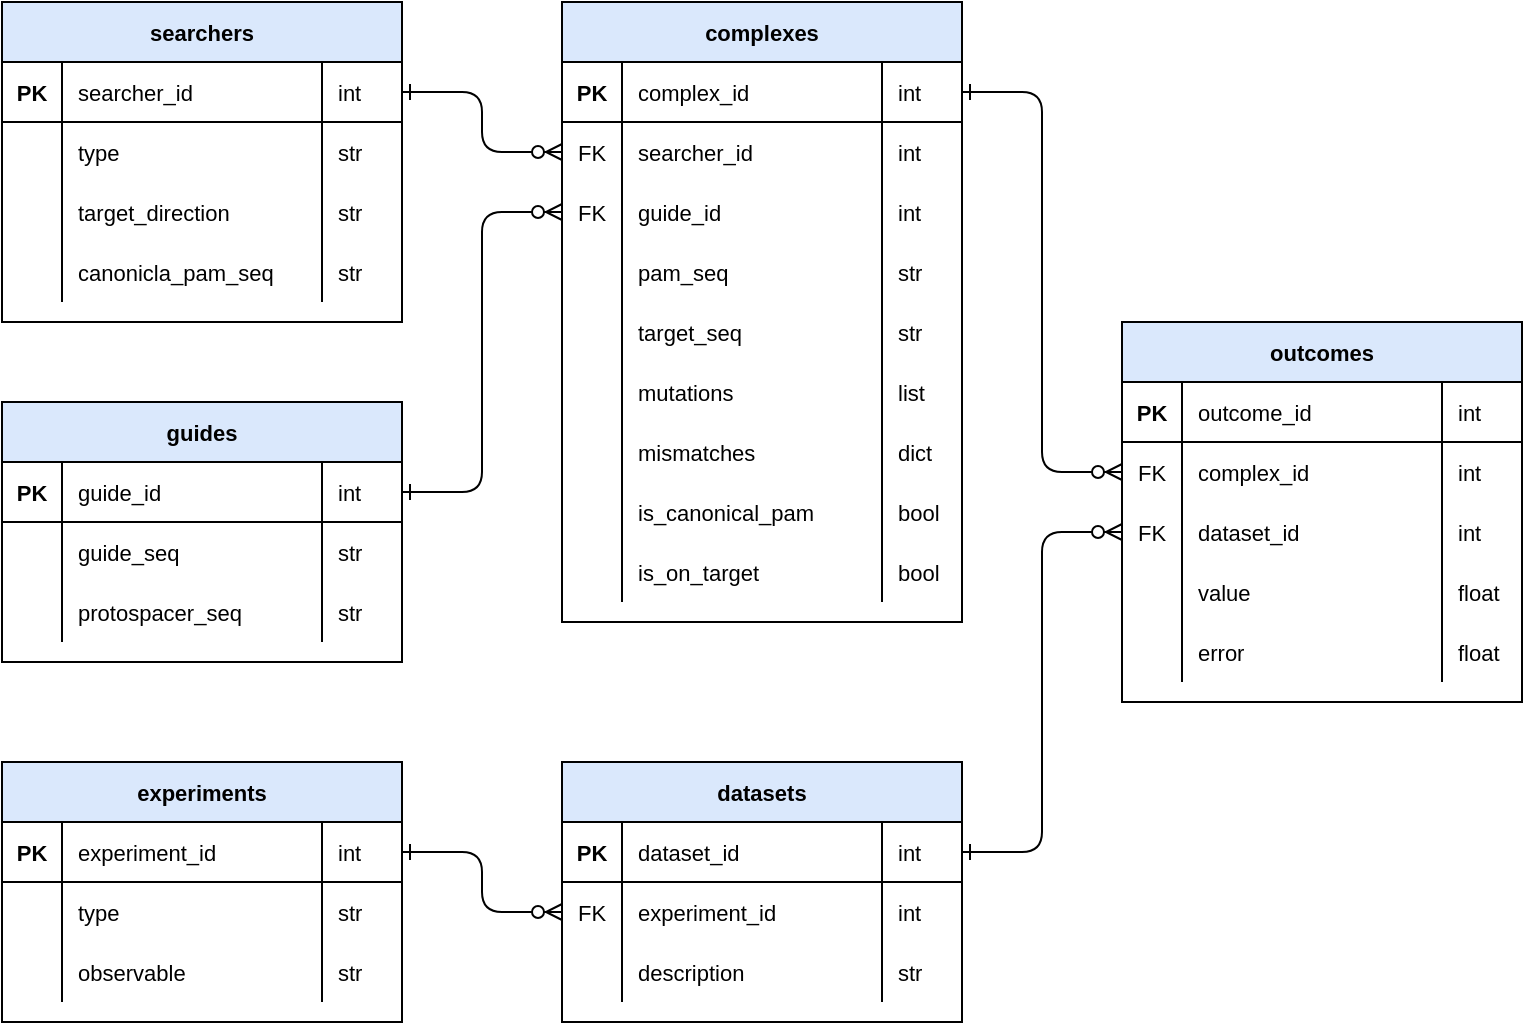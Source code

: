 <mxfile version="15.4.1" type="device"><diagram id="R2lEEEUBdFMjLlhIrx00" name="Page-1"><mxGraphModel dx="1117" dy="1009" grid="1" gridSize="10" guides="1" tooltips="1" connect="1" arrows="1" fold="1" page="1" pageScale="1" pageWidth="1169" pageHeight="827" math="0" shadow="0" extFonts="Permanent Marker^https://fonts.googleapis.com/css?family=Permanent+Marker"><root><mxCell id="0"/><mxCell id="1" parent="0"/><mxCell id="C-vyLk0tnHw3VtMMgP7b-23" value="searchers" style="shape=table;startSize=30;container=1;collapsible=1;childLayout=tableLayout;fixedRows=1;rowLines=0;fontStyle=1;align=center;resizeLast=1;fontSize=11;fillColor=#dae8fc;" parent="1" vertex="1"><mxGeometry x="120" y="120" width="200" height="160" as="geometry"/></mxCell><mxCell id="C-vyLk0tnHw3VtMMgP7b-24" value="" style="shape=partialRectangle;collapsible=0;dropTarget=0;pointerEvents=0;fillColor=none;points=[[0,0.5],[1,0.5]];portConstraint=eastwest;top=0;left=0;right=0;bottom=1;fontSize=11;" parent="C-vyLk0tnHw3VtMMgP7b-23" vertex="1"><mxGeometry y="30" width="200" height="30" as="geometry"/></mxCell><mxCell id="C-vyLk0tnHw3VtMMgP7b-25" value="PK" style="shape=partialRectangle;overflow=hidden;connectable=0;fillColor=none;top=0;left=0;bottom=0;right=0;fontStyle=1;fontSize=11;" parent="C-vyLk0tnHw3VtMMgP7b-24" vertex="1"><mxGeometry width="30" height="30" as="geometry"><mxRectangle width="30" height="30" as="alternateBounds"/></mxGeometry></mxCell><mxCell id="C-vyLk0tnHw3VtMMgP7b-26" value="searcher_id" style="shape=partialRectangle;overflow=hidden;connectable=0;fillColor=none;top=0;left=0;bottom=0;right=0;align=left;spacingLeft=6;fontStyle=0;fontSize=11;" parent="C-vyLk0tnHw3VtMMgP7b-24" vertex="1"><mxGeometry x="30" width="130" height="30" as="geometry"><mxRectangle width="130" height="30" as="alternateBounds"/></mxGeometry></mxCell><mxCell id="OWMgt8WF7cb6VwporYdC-1" value="int" style="shape=partialRectangle;overflow=hidden;connectable=0;fillColor=none;top=0;left=0;bottom=0;right=0;align=left;spacingLeft=6;fontStyle=0;fontSize=11;" parent="C-vyLk0tnHw3VtMMgP7b-24" vertex="1"><mxGeometry x="160" width="40" height="30" as="geometry"><mxRectangle width="40" height="30" as="alternateBounds"/></mxGeometry></mxCell><mxCell id="C-vyLk0tnHw3VtMMgP7b-27" value="" style="shape=partialRectangle;collapsible=0;dropTarget=0;pointerEvents=0;fillColor=none;points=[[0,0.5],[1,0.5]];portConstraint=eastwest;top=0;left=0;right=0;bottom=0;fontSize=11;" parent="C-vyLk0tnHw3VtMMgP7b-23" vertex="1"><mxGeometry y="60" width="200" height="30" as="geometry"/></mxCell><mxCell id="C-vyLk0tnHw3VtMMgP7b-28" value="" style="shape=partialRectangle;overflow=hidden;connectable=0;fillColor=none;top=0;left=0;bottom=0;right=0;fontSize=11;" parent="C-vyLk0tnHw3VtMMgP7b-27" vertex="1"><mxGeometry width="30" height="30" as="geometry"><mxRectangle width="30" height="30" as="alternateBounds"/></mxGeometry></mxCell><mxCell id="C-vyLk0tnHw3VtMMgP7b-29" value="type" style="shape=partialRectangle;overflow=hidden;connectable=0;fillColor=none;top=0;left=0;bottom=0;right=0;align=left;spacingLeft=6;fontSize=11;" parent="C-vyLk0tnHw3VtMMgP7b-27" vertex="1"><mxGeometry x="30" width="130" height="30" as="geometry"><mxRectangle width="130" height="30" as="alternateBounds"/></mxGeometry></mxCell><mxCell id="OWMgt8WF7cb6VwporYdC-2" value="str" style="shape=partialRectangle;overflow=hidden;connectable=0;fillColor=none;top=0;left=0;bottom=0;right=0;align=left;spacingLeft=6;fontSize=11;" parent="C-vyLk0tnHw3VtMMgP7b-27" vertex="1"><mxGeometry x="160" width="40" height="30" as="geometry"><mxRectangle width="40" height="30" as="alternateBounds"/></mxGeometry></mxCell><mxCell id="OWMgt8WF7cb6VwporYdC-7" style="shape=partialRectangle;collapsible=0;dropTarget=0;pointerEvents=0;fillColor=none;points=[[0,0.5],[1,0.5]];portConstraint=eastwest;top=0;left=0;right=0;bottom=0;fontSize=11;" parent="C-vyLk0tnHw3VtMMgP7b-23" vertex="1"><mxGeometry y="90" width="200" height="30" as="geometry"/></mxCell><mxCell id="OWMgt8WF7cb6VwporYdC-8" style="shape=partialRectangle;overflow=hidden;connectable=0;fillColor=none;top=0;left=0;bottom=0;right=0;fontSize=11;" parent="OWMgt8WF7cb6VwporYdC-7" vertex="1"><mxGeometry width="30" height="30" as="geometry"><mxRectangle width="30" height="30" as="alternateBounds"/></mxGeometry></mxCell><mxCell id="OWMgt8WF7cb6VwporYdC-9" value="target_direction" style="shape=partialRectangle;overflow=hidden;connectable=0;fillColor=none;top=0;left=0;bottom=0;right=0;align=left;spacingLeft=6;fontSize=11;" parent="OWMgt8WF7cb6VwporYdC-7" vertex="1"><mxGeometry x="30" width="130" height="30" as="geometry"><mxRectangle width="130" height="30" as="alternateBounds"/></mxGeometry></mxCell><mxCell id="OWMgt8WF7cb6VwporYdC-10" value="str" style="shape=partialRectangle;overflow=hidden;connectable=0;fillColor=none;top=0;left=0;bottom=0;right=0;align=left;spacingLeft=6;fontSize=11;" parent="OWMgt8WF7cb6VwporYdC-7" vertex="1"><mxGeometry x="160" width="40" height="30" as="geometry"><mxRectangle width="40" height="30" as="alternateBounds"/></mxGeometry></mxCell><mxCell id="OWMgt8WF7cb6VwporYdC-3" style="shape=partialRectangle;collapsible=0;dropTarget=0;pointerEvents=0;fillColor=none;points=[[0,0.5],[1,0.5]];portConstraint=eastwest;top=0;left=0;right=0;bottom=0;fontSize=11;" parent="C-vyLk0tnHw3VtMMgP7b-23" vertex="1"><mxGeometry y="120" width="200" height="30" as="geometry"/></mxCell><mxCell id="OWMgt8WF7cb6VwporYdC-4" style="shape=partialRectangle;overflow=hidden;connectable=0;fillColor=none;top=0;left=0;bottom=0;right=0;fontSize=11;" parent="OWMgt8WF7cb6VwporYdC-3" vertex="1"><mxGeometry width="30" height="30" as="geometry"><mxRectangle width="30" height="30" as="alternateBounds"/></mxGeometry></mxCell><mxCell id="OWMgt8WF7cb6VwporYdC-5" value="canonicla_pam_seq" style="shape=partialRectangle;overflow=hidden;connectable=0;fillColor=none;top=0;left=0;bottom=0;right=0;align=left;spacingLeft=6;fontSize=11;" parent="OWMgt8WF7cb6VwporYdC-3" vertex="1"><mxGeometry x="30" width="130" height="30" as="geometry"><mxRectangle width="130" height="30" as="alternateBounds"/></mxGeometry></mxCell><mxCell id="OWMgt8WF7cb6VwporYdC-6" value="str" style="shape=partialRectangle;overflow=hidden;connectable=0;fillColor=none;top=0;left=0;bottom=0;right=0;align=left;spacingLeft=6;fontSize=11;" parent="OWMgt8WF7cb6VwporYdC-3" vertex="1"><mxGeometry x="160" width="40" height="30" as="geometry"><mxRectangle width="40" height="30" as="alternateBounds"/></mxGeometry></mxCell><mxCell id="OWMgt8WF7cb6VwporYdC-11" value="guides" style="shape=table;startSize=30;container=1;collapsible=1;childLayout=tableLayout;fixedRows=1;rowLines=0;fontStyle=1;align=center;resizeLast=1;fontSize=11;fillColor=#dae8fc;" parent="1" vertex="1"><mxGeometry x="120" y="320" width="200" height="130" as="geometry"/></mxCell><mxCell id="OWMgt8WF7cb6VwporYdC-12" value="" style="shape=partialRectangle;collapsible=0;dropTarget=0;pointerEvents=0;fillColor=none;points=[[0,0.5],[1,0.5]];portConstraint=eastwest;top=0;left=0;right=0;bottom=1;fontSize=11;" parent="OWMgt8WF7cb6VwporYdC-11" vertex="1"><mxGeometry y="30" width="200" height="30" as="geometry"/></mxCell><mxCell id="OWMgt8WF7cb6VwporYdC-13" value="PK" style="shape=partialRectangle;overflow=hidden;connectable=0;fillColor=none;top=0;left=0;bottom=0;right=0;fontStyle=1;fontSize=11;" parent="OWMgt8WF7cb6VwporYdC-12" vertex="1"><mxGeometry width="30" height="30" as="geometry"><mxRectangle width="30" height="30" as="alternateBounds"/></mxGeometry></mxCell><mxCell id="OWMgt8WF7cb6VwporYdC-14" value="guide_id" style="shape=partialRectangle;overflow=hidden;connectable=0;fillColor=none;top=0;left=0;bottom=0;right=0;align=left;spacingLeft=6;fontStyle=0;fontSize=11;" parent="OWMgt8WF7cb6VwporYdC-12" vertex="1"><mxGeometry x="30" width="130" height="30" as="geometry"><mxRectangle width="130" height="30" as="alternateBounds"/></mxGeometry></mxCell><mxCell id="OWMgt8WF7cb6VwporYdC-15" value="int" style="shape=partialRectangle;overflow=hidden;connectable=0;fillColor=none;top=0;left=0;bottom=0;right=0;align=left;spacingLeft=6;fontStyle=0;fontSize=11;" parent="OWMgt8WF7cb6VwporYdC-12" vertex="1"><mxGeometry x="160" width="40" height="30" as="geometry"><mxRectangle width="40" height="30" as="alternateBounds"/></mxGeometry></mxCell><mxCell id="OWMgt8WF7cb6VwporYdC-20" style="shape=partialRectangle;collapsible=0;dropTarget=0;pointerEvents=0;fillColor=none;points=[[0,0.5],[1,0.5]];portConstraint=eastwest;top=0;left=0;right=0;bottom=0;fontSize=11;" parent="OWMgt8WF7cb6VwporYdC-11" vertex="1"><mxGeometry y="60" width="200" height="30" as="geometry"/></mxCell><mxCell id="OWMgt8WF7cb6VwporYdC-21" style="shape=partialRectangle;overflow=hidden;connectable=0;fillColor=none;top=0;left=0;bottom=0;right=0;fontSize=11;" parent="OWMgt8WF7cb6VwporYdC-20" vertex="1"><mxGeometry width="30" height="30" as="geometry"><mxRectangle width="30" height="30" as="alternateBounds"/></mxGeometry></mxCell><mxCell id="OWMgt8WF7cb6VwporYdC-22" value="guide_seq" style="shape=partialRectangle;overflow=hidden;connectable=0;fillColor=none;top=0;left=0;bottom=0;right=0;align=left;spacingLeft=6;fontSize=11;" parent="OWMgt8WF7cb6VwporYdC-20" vertex="1"><mxGeometry x="30" width="130" height="30" as="geometry"><mxRectangle width="130" height="30" as="alternateBounds"/></mxGeometry></mxCell><mxCell id="OWMgt8WF7cb6VwporYdC-23" value="str" style="shape=partialRectangle;overflow=hidden;connectable=0;fillColor=none;top=0;left=0;bottom=0;right=0;align=left;spacingLeft=6;fontSize=11;" parent="OWMgt8WF7cb6VwporYdC-20" vertex="1"><mxGeometry x="160" width="40" height="30" as="geometry"><mxRectangle width="40" height="30" as="alternateBounds"/></mxGeometry></mxCell><mxCell id="OWMgt8WF7cb6VwporYdC-24" style="shape=partialRectangle;collapsible=0;dropTarget=0;pointerEvents=0;fillColor=none;points=[[0,0.5],[1,0.5]];portConstraint=eastwest;top=0;left=0;right=0;bottom=0;fontSize=11;" parent="OWMgt8WF7cb6VwporYdC-11" vertex="1"><mxGeometry y="90" width="200" height="30" as="geometry"/></mxCell><mxCell id="OWMgt8WF7cb6VwporYdC-25" style="shape=partialRectangle;overflow=hidden;connectable=0;fillColor=none;top=0;left=0;bottom=0;right=0;fontSize=11;" parent="OWMgt8WF7cb6VwporYdC-24" vertex="1"><mxGeometry width="30" height="30" as="geometry"><mxRectangle width="30" height="30" as="alternateBounds"/></mxGeometry></mxCell><mxCell id="OWMgt8WF7cb6VwporYdC-26" value="protospacer_seq" style="shape=partialRectangle;overflow=hidden;connectable=0;fillColor=none;top=0;left=0;bottom=0;right=0;align=left;spacingLeft=6;fontSize=11;" parent="OWMgt8WF7cb6VwporYdC-24" vertex="1"><mxGeometry x="30" width="130" height="30" as="geometry"><mxRectangle width="130" height="30" as="alternateBounds"/></mxGeometry></mxCell><mxCell id="OWMgt8WF7cb6VwporYdC-27" value="str" style="shape=partialRectangle;overflow=hidden;connectable=0;fillColor=none;top=0;left=0;bottom=0;right=0;align=left;spacingLeft=6;fontSize=11;" parent="OWMgt8WF7cb6VwporYdC-24" vertex="1"><mxGeometry x="160" width="40" height="30" as="geometry"><mxRectangle width="40" height="30" as="alternateBounds"/></mxGeometry></mxCell><mxCell id="OWMgt8WF7cb6VwporYdC-29" value="complexes" style="shape=table;startSize=30;container=1;collapsible=1;childLayout=tableLayout;fixedRows=1;rowLines=0;fontStyle=1;align=center;resizeLast=1;fontSize=11;fillColor=#dae8fc;" parent="1" vertex="1"><mxGeometry x="400" y="120" width="200" height="310" as="geometry"/></mxCell><mxCell id="OWMgt8WF7cb6VwporYdC-30" value="" style="shape=partialRectangle;collapsible=0;dropTarget=0;pointerEvents=0;fillColor=none;points=[[0,0.5],[1,0.5]];portConstraint=eastwest;top=0;left=0;right=0;bottom=1;fontSize=11;" parent="OWMgt8WF7cb6VwporYdC-29" vertex="1"><mxGeometry y="30" width="200" height="30" as="geometry"/></mxCell><mxCell id="OWMgt8WF7cb6VwporYdC-31" value="PK" style="shape=partialRectangle;overflow=hidden;connectable=0;fillColor=none;top=0;left=0;bottom=0;right=0;fontStyle=1;fontSize=11;" parent="OWMgt8WF7cb6VwporYdC-30" vertex="1"><mxGeometry width="30" height="30" as="geometry"><mxRectangle width="30" height="30" as="alternateBounds"/></mxGeometry></mxCell><mxCell id="OWMgt8WF7cb6VwporYdC-32" value="complex_id" style="shape=partialRectangle;overflow=hidden;connectable=0;fillColor=none;top=0;left=0;bottom=0;right=0;align=left;spacingLeft=6;fontStyle=0;fontSize=11;" parent="OWMgt8WF7cb6VwporYdC-30" vertex="1"><mxGeometry x="30" width="130" height="30" as="geometry"><mxRectangle width="130" height="30" as="alternateBounds"/></mxGeometry></mxCell><mxCell id="OWMgt8WF7cb6VwporYdC-33" value="int" style="shape=partialRectangle;overflow=hidden;connectable=0;fillColor=none;top=0;left=0;bottom=0;right=0;align=left;spacingLeft=6;fontStyle=0;fontSize=11;" parent="OWMgt8WF7cb6VwporYdC-30" vertex="1"><mxGeometry x="160" width="40" height="30" as="geometry"><mxRectangle width="40" height="30" as="alternateBounds"/></mxGeometry></mxCell><mxCell id="OWMgt8WF7cb6VwporYdC-91" style="shape=partialRectangle;collapsible=0;dropTarget=0;pointerEvents=0;fillColor=none;points=[[0,0.5],[1,0.5]];portConstraint=eastwest;top=0;left=0;right=0;bottom=0;fontSize=11;" parent="OWMgt8WF7cb6VwporYdC-29" vertex="1"><mxGeometry y="60" width="200" height="30" as="geometry"/></mxCell><mxCell id="OWMgt8WF7cb6VwporYdC-92" value="FK" style="shape=partialRectangle;overflow=hidden;connectable=0;fillColor=none;top=0;left=0;bottom=0;right=0;fontSize=11;" parent="OWMgt8WF7cb6VwporYdC-91" vertex="1"><mxGeometry width="30" height="30" as="geometry"><mxRectangle width="30" height="30" as="alternateBounds"/></mxGeometry></mxCell><mxCell id="OWMgt8WF7cb6VwporYdC-93" value="searcher_id" style="shape=partialRectangle;overflow=hidden;connectable=0;fillColor=none;top=0;left=0;bottom=0;right=0;align=left;spacingLeft=6;fontSize=11;" parent="OWMgt8WF7cb6VwporYdC-91" vertex="1"><mxGeometry x="30" width="130" height="30" as="geometry"><mxRectangle width="130" height="30" as="alternateBounds"/></mxGeometry></mxCell><mxCell id="OWMgt8WF7cb6VwporYdC-94" value="int" style="shape=partialRectangle;overflow=hidden;connectable=0;fillColor=none;top=0;left=0;bottom=0;right=0;align=left;spacingLeft=6;fontSize=11;" parent="OWMgt8WF7cb6VwporYdC-91" vertex="1"><mxGeometry x="160" width="40" height="30" as="geometry"><mxRectangle width="40" height="30" as="alternateBounds"/></mxGeometry></mxCell><mxCell id="OWMgt8WF7cb6VwporYdC-34" value="" style="shape=partialRectangle;collapsible=0;dropTarget=0;pointerEvents=0;fillColor=none;points=[[0,0.5],[1,0.5]];portConstraint=eastwest;top=0;left=0;right=0;bottom=0;fontSize=11;" parent="OWMgt8WF7cb6VwporYdC-29" vertex="1"><mxGeometry y="90" width="200" height="30" as="geometry"/></mxCell><mxCell id="OWMgt8WF7cb6VwporYdC-35" value="FK" style="shape=partialRectangle;overflow=hidden;connectable=0;fillColor=none;top=0;left=0;bottom=0;right=0;fontSize=11;" parent="OWMgt8WF7cb6VwporYdC-34" vertex="1"><mxGeometry width="30" height="30" as="geometry"><mxRectangle width="30" height="30" as="alternateBounds"/></mxGeometry></mxCell><mxCell id="OWMgt8WF7cb6VwporYdC-36" value="guide_id" style="shape=partialRectangle;overflow=hidden;connectable=0;fillColor=none;top=0;left=0;bottom=0;right=0;align=left;spacingLeft=6;fontSize=11;" parent="OWMgt8WF7cb6VwporYdC-34" vertex="1"><mxGeometry x="30" width="130" height="30" as="geometry"><mxRectangle width="130" height="30" as="alternateBounds"/></mxGeometry></mxCell><mxCell id="OWMgt8WF7cb6VwporYdC-37" value="int" style="shape=partialRectangle;overflow=hidden;connectable=0;fillColor=none;top=0;left=0;bottom=0;right=0;align=left;spacingLeft=6;fontSize=11;" parent="OWMgt8WF7cb6VwporYdC-34" vertex="1"><mxGeometry x="160" width="40" height="30" as="geometry"><mxRectangle width="40" height="30" as="alternateBounds"/></mxGeometry></mxCell><mxCell id="OWMgt8WF7cb6VwporYdC-96" style="shape=partialRectangle;collapsible=0;dropTarget=0;pointerEvents=0;fillColor=none;points=[[0,0.5],[1,0.5]];portConstraint=eastwest;top=0;left=0;right=0;bottom=0;fontSize=11;" parent="OWMgt8WF7cb6VwporYdC-29" vertex="1"><mxGeometry y="120" width="200" height="30" as="geometry"/></mxCell><mxCell id="OWMgt8WF7cb6VwporYdC-97" style="shape=partialRectangle;overflow=hidden;connectable=0;fillColor=none;top=0;left=0;bottom=0;right=0;fontSize=11;" parent="OWMgt8WF7cb6VwporYdC-96" vertex="1"><mxGeometry width="30" height="30" as="geometry"><mxRectangle width="30" height="30" as="alternateBounds"/></mxGeometry></mxCell><mxCell id="OWMgt8WF7cb6VwporYdC-98" value="pam_seq" style="shape=partialRectangle;overflow=hidden;connectable=0;fillColor=none;top=0;left=0;bottom=0;right=0;align=left;spacingLeft=6;fontSize=11;" parent="OWMgt8WF7cb6VwporYdC-96" vertex="1"><mxGeometry x="30" width="130" height="30" as="geometry"><mxRectangle width="130" height="30" as="alternateBounds"/></mxGeometry></mxCell><mxCell id="OWMgt8WF7cb6VwporYdC-99" value="str" style="shape=partialRectangle;overflow=hidden;connectable=0;fillColor=none;top=0;left=0;bottom=0;right=0;align=left;spacingLeft=6;fontSize=11;" parent="OWMgt8WF7cb6VwporYdC-96" vertex="1"><mxGeometry x="160" width="40" height="30" as="geometry"><mxRectangle width="40" height="30" as="alternateBounds"/></mxGeometry></mxCell><mxCell id="OWMgt8WF7cb6VwporYdC-56" style="shape=partialRectangle;collapsible=0;dropTarget=0;pointerEvents=0;fillColor=none;points=[[0,0.5],[1,0.5]];portConstraint=eastwest;top=0;left=0;right=0;bottom=0;fontSize=11;" parent="OWMgt8WF7cb6VwporYdC-29" vertex="1"><mxGeometry y="150" width="200" height="30" as="geometry"/></mxCell><mxCell id="OWMgt8WF7cb6VwporYdC-57" style="shape=partialRectangle;overflow=hidden;connectable=0;fillColor=none;top=0;left=0;bottom=0;right=0;fontSize=11;" parent="OWMgt8WF7cb6VwporYdC-56" vertex="1"><mxGeometry width="30" height="30" as="geometry"><mxRectangle width="30" height="30" as="alternateBounds"/></mxGeometry></mxCell><mxCell id="OWMgt8WF7cb6VwporYdC-58" value="target_seq" style="shape=partialRectangle;overflow=hidden;connectable=0;fillColor=none;top=0;left=0;bottom=0;right=0;align=left;spacingLeft=6;fontSize=11;" parent="OWMgt8WF7cb6VwporYdC-56" vertex="1"><mxGeometry x="30" width="130" height="30" as="geometry"><mxRectangle width="130" height="30" as="alternateBounds"/></mxGeometry></mxCell><mxCell id="OWMgt8WF7cb6VwporYdC-59" value="str" style="shape=partialRectangle;overflow=hidden;connectable=0;fillColor=none;top=0;left=0;bottom=0;right=0;align=left;spacingLeft=6;fontSize=11;" parent="OWMgt8WF7cb6VwporYdC-56" vertex="1"><mxGeometry x="160" width="40" height="30" as="geometry"><mxRectangle width="40" height="30" as="alternateBounds"/></mxGeometry></mxCell><mxCell id="OWMgt8WF7cb6VwporYdC-52" style="shape=partialRectangle;collapsible=0;dropTarget=0;pointerEvents=0;fillColor=none;points=[[0,0.5],[1,0.5]];portConstraint=eastwest;top=0;left=0;right=0;bottom=0;fontSize=11;" parent="OWMgt8WF7cb6VwporYdC-29" vertex="1"><mxGeometry y="180" width="200" height="30" as="geometry"/></mxCell><mxCell id="OWMgt8WF7cb6VwporYdC-53" style="shape=partialRectangle;overflow=hidden;connectable=0;fillColor=none;top=0;left=0;bottom=0;right=0;fontSize=11;" parent="OWMgt8WF7cb6VwporYdC-52" vertex="1"><mxGeometry width="30" height="30" as="geometry"><mxRectangle width="30" height="30" as="alternateBounds"/></mxGeometry></mxCell><mxCell id="OWMgt8WF7cb6VwporYdC-54" value="mutations" style="shape=partialRectangle;overflow=hidden;connectable=0;fillColor=none;top=0;left=0;bottom=0;right=0;align=left;spacingLeft=6;fontSize=11;" parent="OWMgt8WF7cb6VwporYdC-52" vertex="1"><mxGeometry x="30" width="130" height="30" as="geometry"><mxRectangle width="130" height="30" as="alternateBounds"/></mxGeometry></mxCell><mxCell id="OWMgt8WF7cb6VwporYdC-55" value="list" style="shape=partialRectangle;overflow=hidden;connectable=0;fillColor=none;top=0;left=0;bottom=0;right=0;align=left;spacingLeft=6;fontSize=11;" parent="OWMgt8WF7cb6VwporYdC-52" vertex="1"><mxGeometry x="160" width="40" height="30" as="geometry"><mxRectangle width="40" height="30" as="alternateBounds"/></mxGeometry></mxCell><mxCell id="OWMgt8WF7cb6VwporYdC-48" style="shape=partialRectangle;collapsible=0;dropTarget=0;pointerEvents=0;fillColor=none;points=[[0,0.5],[1,0.5]];portConstraint=eastwest;top=0;left=0;right=0;bottom=0;fontSize=11;" parent="OWMgt8WF7cb6VwporYdC-29" vertex="1"><mxGeometry y="210" width="200" height="30" as="geometry"/></mxCell><mxCell id="OWMgt8WF7cb6VwporYdC-49" style="shape=partialRectangle;overflow=hidden;connectable=0;fillColor=none;top=0;left=0;bottom=0;right=0;fontSize=11;" parent="OWMgt8WF7cb6VwporYdC-48" vertex="1"><mxGeometry width="30" height="30" as="geometry"><mxRectangle width="30" height="30" as="alternateBounds"/></mxGeometry></mxCell><mxCell id="OWMgt8WF7cb6VwporYdC-50" value="mismatches" style="shape=partialRectangle;overflow=hidden;connectable=0;fillColor=none;top=0;left=0;bottom=0;right=0;align=left;spacingLeft=6;fontSize=11;" parent="OWMgt8WF7cb6VwporYdC-48" vertex="1"><mxGeometry x="30" width="130" height="30" as="geometry"><mxRectangle width="130" height="30" as="alternateBounds"/></mxGeometry></mxCell><mxCell id="OWMgt8WF7cb6VwporYdC-51" value="dict" style="shape=partialRectangle;overflow=hidden;connectable=0;fillColor=none;top=0;left=0;bottom=0;right=0;align=left;spacingLeft=6;fontSize=11;" parent="OWMgt8WF7cb6VwporYdC-48" vertex="1"><mxGeometry x="160" width="40" height="30" as="geometry"><mxRectangle width="40" height="30" as="alternateBounds"/></mxGeometry></mxCell><mxCell id="OWMgt8WF7cb6VwporYdC-100" style="shape=partialRectangle;collapsible=0;dropTarget=0;pointerEvents=0;fillColor=none;points=[[0,0.5],[1,0.5]];portConstraint=eastwest;top=0;left=0;right=0;bottom=0;fontSize=11;" parent="OWMgt8WF7cb6VwporYdC-29" vertex="1"><mxGeometry y="240" width="200" height="30" as="geometry"/></mxCell><mxCell id="OWMgt8WF7cb6VwporYdC-101" style="shape=partialRectangle;overflow=hidden;connectable=0;fillColor=none;top=0;left=0;bottom=0;right=0;fontSize=11;" parent="OWMgt8WF7cb6VwporYdC-100" vertex="1"><mxGeometry width="30" height="30" as="geometry"><mxRectangle width="30" height="30" as="alternateBounds"/></mxGeometry></mxCell><mxCell id="OWMgt8WF7cb6VwporYdC-102" value="is_canonical_pam" style="shape=partialRectangle;overflow=hidden;connectable=0;fillColor=none;top=0;left=0;bottom=0;right=0;align=left;spacingLeft=6;fontSize=11;" parent="OWMgt8WF7cb6VwporYdC-100" vertex="1"><mxGeometry x="30" width="130" height="30" as="geometry"><mxRectangle width="130" height="30" as="alternateBounds"/></mxGeometry></mxCell><mxCell id="OWMgt8WF7cb6VwporYdC-103" value="bool" style="shape=partialRectangle;overflow=hidden;connectable=0;fillColor=none;top=0;left=0;bottom=0;right=0;align=left;spacingLeft=6;fontSize=11;" parent="OWMgt8WF7cb6VwporYdC-100" vertex="1"><mxGeometry x="160" width="40" height="30" as="geometry"><mxRectangle width="40" height="30" as="alternateBounds"/></mxGeometry></mxCell><mxCell id="OWMgt8WF7cb6VwporYdC-60" style="shape=partialRectangle;collapsible=0;dropTarget=0;pointerEvents=0;fillColor=none;points=[[0,0.5],[1,0.5]];portConstraint=eastwest;top=0;left=0;right=0;bottom=0;fontSize=11;" parent="OWMgt8WF7cb6VwporYdC-29" vertex="1"><mxGeometry y="270" width="200" height="30" as="geometry"/></mxCell><mxCell id="OWMgt8WF7cb6VwporYdC-61" style="shape=partialRectangle;overflow=hidden;connectable=0;fillColor=none;top=0;left=0;bottom=0;right=0;fontSize=11;" parent="OWMgt8WF7cb6VwporYdC-60" vertex="1"><mxGeometry width="30" height="30" as="geometry"><mxRectangle width="30" height="30" as="alternateBounds"/></mxGeometry></mxCell><mxCell id="OWMgt8WF7cb6VwporYdC-62" value="is_on_target" style="shape=partialRectangle;overflow=hidden;connectable=0;fillColor=none;top=0;left=0;bottom=0;right=0;align=left;spacingLeft=6;fontSize=11;" parent="OWMgt8WF7cb6VwporYdC-60" vertex="1"><mxGeometry x="30" width="130" height="30" as="geometry"><mxRectangle width="130" height="30" as="alternateBounds"/></mxGeometry></mxCell><mxCell id="OWMgt8WF7cb6VwporYdC-63" value="bool" style="shape=partialRectangle;overflow=hidden;connectable=0;fillColor=none;top=0;left=0;bottom=0;right=0;align=left;spacingLeft=6;fontSize=11;" parent="OWMgt8WF7cb6VwporYdC-60" vertex="1"><mxGeometry x="160" width="40" height="30" as="geometry"><mxRectangle width="40" height="30" as="alternateBounds"/></mxGeometry></mxCell><mxCell id="OWMgt8WF7cb6VwporYdC-47" style="edgeStyle=orthogonalEdgeStyle;rounded=1;orthogonalLoop=1;jettySize=auto;html=1;exitX=1;exitY=0.5;exitDx=0;exitDy=0;entryX=0;entryY=0.5;entryDx=0;entryDy=0;fontSize=11;endArrow=ERzeroToMany;endFill=1;startArrow=ERone;startFill=0;" parent="1" source="OWMgt8WF7cb6VwporYdC-12" target="OWMgt8WF7cb6VwporYdC-34" edge="1"><mxGeometry relative="1" as="geometry"/></mxCell><mxCell id="OWMgt8WF7cb6VwporYdC-95" style="edgeStyle=orthogonalEdgeStyle;rounded=1;orthogonalLoop=1;jettySize=auto;html=1;exitX=1;exitY=0.5;exitDx=0;exitDy=0;fontSize=11;endArrow=ERzeroToMany;endFill=1;startArrow=ERone;startFill=0;" parent="1" source="C-vyLk0tnHw3VtMMgP7b-24" target="OWMgt8WF7cb6VwporYdC-91" edge="1"><mxGeometry relative="1" as="geometry"><mxPoint x="330" y="365" as="sourcePoint"/><mxPoint x="350" y="230" as="targetPoint"/></mxGeometry></mxCell><mxCell id="pB6CcoBYDEQ1j55yMQIk-1" value="experiments" style="shape=table;startSize=30;container=1;collapsible=1;childLayout=tableLayout;fixedRows=1;rowLines=0;fontStyle=1;align=center;resizeLast=1;fontSize=11;fillColor=#dae8fc;" vertex="1" parent="1"><mxGeometry x="120" y="500" width="200" height="130" as="geometry"/></mxCell><mxCell id="pB6CcoBYDEQ1j55yMQIk-2" value="" style="shape=partialRectangle;collapsible=0;dropTarget=0;pointerEvents=0;fillColor=none;points=[[0,0.5],[1,0.5]];portConstraint=eastwest;top=0;left=0;right=0;bottom=1;fontSize=11;" vertex="1" parent="pB6CcoBYDEQ1j55yMQIk-1"><mxGeometry y="30" width="200" height="30" as="geometry"/></mxCell><mxCell id="pB6CcoBYDEQ1j55yMQIk-3" value="PK" style="shape=partialRectangle;overflow=hidden;connectable=0;fillColor=none;top=0;left=0;bottom=0;right=0;fontStyle=1;fontSize=11;" vertex="1" parent="pB6CcoBYDEQ1j55yMQIk-2"><mxGeometry width="30" height="30" as="geometry"><mxRectangle width="30" height="30" as="alternateBounds"/></mxGeometry></mxCell><mxCell id="pB6CcoBYDEQ1j55yMQIk-4" value="experiment_id" style="shape=partialRectangle;overflow=hidden;connectable=0;fillColor=none;top=0;left=0;bottom=0;right=0;align=left;spacingLeft=6;fontStyle=0;fontSize=11;" vertex="1" parent="pB6CcoBYDEQ1j55yMQIk-2"><mxGeometry x="30" width="130" height="30" as="geometry"><mxRectangle width="130" height="30" as="alternateBounds"/></mxGeometry></mxCell><mxCell id="pB6CcoBYDEQ1j55yMQIk-5" value="int" style="shape=partialRectangle;overflow=hidden;connectable=0;fillColor=none;top=0;left=0;bottom=0;right=0;align=left;spacingLeft=6;fontStyle=0;fontSize=11;" vertex="1" parent="pB6CcoBYDEQ1j55yMQIk-2"><mxGeometry x="160" width="40" height="30" as="geometry"><mxRectangle width="40" height="30" as="alternateBounds"/></mxGeometry></mxCell><mxCell id="pB6CcoBYDEQ1j55yMQIk-6" style="shape=partialRectangle;collapsible=0;dropTarget=0;pointerEvents=0;fillColor=none;points=[[0,0.5],[1,0.5]];portConstraint=eastwest;top=0;left=0;right=0;bottom=0;fontSize=11;" vertex="1" parent="pB6CcoBYDEQ1j55yMQIk-1"><mxGeometry y="60" width="200" height="30" as="geometry"/></mxCell><mxCell id="pB6CcoBYDEQ1j55yMQIk-7" value="" style="shape=partialRectangle;overflow=hidden;connectable=0;fillColor=none;top=0;left=0;bottom=0;right=0;fontSize=11;" vertex="1" parent="pB6CcoBYDEQ1j55yMQIk-6"><mxGeometry width="30" height="30" as="geometry"><mxRectangle width="30" height="30" as="alternateBounds"/></mxGeometry></mxCell><mxCell id="pB6CcoBYDEQ1j55yMQIk-8" value="type" style="shape=partialRectangle;overflow=hidden;connectable=0;fillColor=none;top=0;left=0;bottom=0;right=0;align=left;spacingLeft=6;fontSize=11;" vertex="1" parent="pB6CcoBYDEQ1j55yMQIk-6"><mxGeometry x="30" width="130" height="30" as="geometry"><mxRectangle width="130" height="30" as="alternateBounds"/></mxGeometry></mxCell><mxCell id="pB6CcoBYDEQ1j55yMQIk-9" value="str" style="shape=partialRectangle;overflow=hidden;connectable=0;fillColor=none;top=0;left=0;bottom=0;right=0;align=left;spacingLeft=6;fontSize=11;" vertex="1" parent="pB6CcoBYDEQ1j55yMQIk-6"><mxGeometry x="160" width="40" height="30" as="geometry"><mxRectangle width="40" height="30" as="alternateBounds"/></mxGeometry></mxCell><mxCell id="pB6CcoBYDEQ1j55yMQIk-10" value="" style="shape=partialRectangle;collapsible=0;dropTarget=0;pointerEvents=0;fillColor=none;points=[[0,0.5],[1,0.5]];portConstraint=eastwest;top=0;left=0;right=0;bottom=0;fontSize=11;" vertex="1" parent="pB6CcoBYDEQ1j55yMQIk-1"><mxGeometry y="90" width="200" height="30" as="geometry"/></mxCell><mxCell id="pB6CcoBYDEQ1j55yMQIk-11" value="" style="shape=partialRectangle;overflow=hidden;connectable=0;fillColor=none;top=0;left=0;bottom=0;right=0;fontSize=11;" vertex="1" parent="pB6CcoBYDEQ1j55yMQIk-10"><mxGeometry width="30" height="30" as="geometry"><mxRectangle width="30" height="30" as="alternateBounds"/></mxGeometry></mxCell><mxCell id="pB6CcoBYDEQ1j55yMQIk-12" value="observable" style="shape=partialRectangle;overflow=hidden;connectable=0;fillColor=none;top=0;left=0;bottom=0;right=0;align=left;spacingLeft=6;fontSize=11;" vertex="1" parent="pB6CcoBYDEQ1j55yMQIk-10"><mxGeometry x="30" width="130" height="30" as="geometry"><mxRectangle width="130" height="30" as="alternateBounds"/></mxGeometry></mxCell><mxCell id="pB6CcoBYDEQ1j55yMQIk-13" value="str" style="shape=partialRectangle;overflow=hidden;connectable=0;fillColor=none;top=0;left=0;bottom=0;right=0;align=left;spacingLeft=6;fontSize=11;" vertex="1" parent="pB6CcoBYDEQ1j55yMQIk-10"><mxGeometry x="160" width="40" height="30" as="geometry"><mxRectangle width="40" height="30" as="alternateBounds"/></mxGeometry></mxCell><mxCell id="pB6CcoBYDEQ1j55yMQIk-38" value="datasets" style="shape=table;startSize=30;container=1;collapsible=1;childLayout=tableLayout;fixedRows=1;rowLines=0;fontStyle=1;align=center;resizeLast=1;fontSize=11;fillColor=#dae8fc;" vertex="1" parent="1"><mxGeometry x="400" y="500" width="200" height="130" as="geometry"/></mxCell><mxCell id="pB6CcoBYDEQ1j55yMQIk-39" value="" style="shape=partialRectangle;collapsible=0;dropTarget=0;pointerEvents=0;fillColor=none;points=[[0,0.5],[1,0.5]];portConstraint=eastwest;top=0;left=0;right=0;bottom=1;fontSize=11;" vertex="1" parent="pB6CcoBYDEQ1j55yMQIk-38"><mxGeometry y="30" width="200" height="30" as="geometry"/></mxCell><mxCell id="pB6CcoBYDEQ1j55yMQIk-40" value="PK" style="shape=partialRectangle;overflow=hidden;connectable=0;fillColor=none;top=0;left=0;bottom=0;right=0;fontStyle=1;fontSize=11;" vertex="1" parent="pB6CcoBYDEQ1j55yMQIk-39"><mxGeometry width="30" height="30" as="geometry"><mxRectangle width="30" height="30" as="alternateBounds"/></mxGeometry></mxCell><mxCell id="pB6CcoBYDEQ1j55yMQIk-41" value="dataset_id" style="shape=partialRectangle;overflow=hidden;connectable=0;fillColor=none;top=0;left=0;bottom=0;right=0;align=left;spacingLeft=6;fontStyle=0;fontSize=11;" vertex="1" parent="pB6CcoBYDEQ1j55yMQIk-39"><mxGeometry x="30" width="130" height="30" as="geometry"><mxRectangle width="130" height="30" as="alternateBounds"/></mxGeometry></mxCell><mxCell id="pB6CcoBYDEQ1j55yMQIk-42" value="int" style="shape=partialRectangle;overflow=hidden;connectable=0;fillColor=none;top=0;left=0;bottom=0;right=0;align=left;spacingLeft=6;fontStyle=0;fontSize=11;" vertex="1" parent="pB6CcoBYDEQ1j55yMQIk-39"><mxGeometry x="160" width="40" height="30" as="geometry"><mxRectangle width="40" height="30" as="alternateBounds"/></mxGeometry></mxCell><mxCell id="pB6CcoBYDEQ1j55yMQIk-43" style="shape=partialRectangle;collapsible=0;dropTarget=0;pointerEvents=0;fillColor=none;points=[[0,0.5],[1,0.5]];portConstraint=eastwest;top=0;left=0;right=0;bottom=0;fontSize=11;" vertex="1" parent="pB6CcoBYDEQ1j55yMQIk-38"><mxGeometry y="60" width="200" height="30" as="geometry"/></mxCell><mxCell id="pB6CcoBYDEQ1j55yMQIk-44" value="FK" style="shape=partialRectangle;overflow=hidden;connectable=0;fillColor=none;top=0;left=0;bottom=0;right=0;fontSize=11;" vertex="1" parent="pB6CcoBYDEQ1j55yMQIk-43"><mxGeometry width="30" height="30" as="geometry"><mxRectangle width="30" height="30" as="alternateBounds"/></mxGeometry></mxCell><mxCell id="pB6CcoBYDEQ1j55yMQIk-45" value="experiment_id" style="shape=partialRectangle;overflow=hidden;connectable=0;fillColor=none;top=0;left=0;bottom=0;right=0;align=left;spacingLeft=6;fontSize=11;" vertex="1" parent="pB6CcoBYDEQ1j55yMQIk-43"><mxGeometry x="30" width="130" height="30" as="geometry"><mxRectangle width="130" height="30" as="alternateBounds"/></mxGeometry></mxCell><mxCell id="pB6CcoBYDEQ1j55yMQIk-46" value="int" style="shape=partialRectangle;overflow=hidden;connectable=0;fillColor=none;top=0;left=0;bottom=0;right=0;align=left;spacingLeft=6;fontSize=11;" vertex="1" parent="pB6CcoBYDEQ1j55yMQIk-43"><mxGeometry x="160" width="40" height="30" as="geometry"><mxRectangle width="40" height="30" as="alternateBounds"/></mxGeometry></mxCell><mxCell id="pB6CcoBYDEQ1j55yMQIk-47" value="" style="shape=partialRectangle;collapsible=0;dropTarget=0;pointerEvents=0;fillColor=none;points=[[0,0.5],[1,0.5]];portConstraint=eastwest;top=0;left=0;right=0;bottom=0;fontSize=11;" vertex="1" parent="pB6CcoBYDEQ1j55yMQIk-38"><mxGeometry y="90" width="200" height="30" as="geometry"/></mxCell><mxCell id="pB6CcoBYDEQ1j55yMQIk-48" value="" style="shape=partialRectangle;overflow=hidden;connectable=0;fillColor=none;top=0;left=0;bottom=0;right=0;fontSize=11;" vertex="1" parent="pB6CcoBYDEQ1j55yMQIk-47"><mxGeometry width="30" height="30" as="geometry"><mxRectangle width="30" height="30" as="alternateBounds"/></mxGeometry></mxCell><mxCell id="pB6CcoBYDEQ1j55yMQIk-49" value="description" style="shape=partialRectangle;overflow=hidden;connectable=0;fillColor=none;top=0;left=0;bottom=0;right=0;align=left;spacingLeft=6;fontSize=11;" vertex="1" parent="pB6CcoBYDEQ1j55yMQIk-47"><mxGeometry x="30" width="130" height="30" as="geometry"><mxRectangle width="130" height="30" as="alternateBounds"/></mxGeometry></mxCell><mxCell id="pB6CcoBYDEQ1j55yMQIk-50" value="str" style="shape=partialRectangle;overflow=hidden;connectable=0;fillColor=none;top=0;left=0;bottom=0;right=0;align=left;spacingLeft=6;fontSize=11;" vertex="1" parent="pB6CcoBYDEQ1j55yMQIk-47"><mxGeometry x="160" width="40" height="30" as="geometry"><mxRectangle width="40" height="30" as="alternateBounds"/></mxGeometry></mxCell><mxCell id="pB6CcoBYDEQ1j55yMQIk-51" style="edgeStyle=orthogonalEdgeStyle;rounded=1;orthogonalLoop=1;jettySize=auto;html=1;exitX=1;exitY=0.5;exitDx=0;exitDy=0;fontSize=11;endArrow=ERzeroToMany;endFill=1;startArrow=ERone;startFill=0;entryX=0;entryY=0.5;entryDx=0;entryDy=0;" edge="1" parent="1" source="pB6CcoBYDEQ1j55yMQIk-2" target="pB6CcoBYDEQ1j55yMQIk-43"><mxGeometry relative="1" as="geometry"><mxPoint x="330" y="155" as="sourcePoint"/><mxPoint x="410" y="195" as="targetPoint"/></mxGeometry></mxCell><mxCell id="pB6CcoBYDEQ1j55yMQIk-52" value="outcomes" style="shape=table;startSize=30;container=1;collapsible=1;childLayout=tableLayout;fixedRows=1;rowLines=0;fontStyle=1;align=center;resizeLast=1;fontSize=11;fillColor=#dae8fc;" vertex="1" parent="1"><mxGeometry x="680" y="280" width="200" height="190" as="geometry"/></mxCell><mxCell id="pB6CcoBYDEQ1j55yMQIk-53" value="" style="shape=partialRectangle;collapsible=0;dropTarget=0;pointerEvents=0;fillColor=none;points=[[0,0.5],[1,0.5]];portConstraint=eastwest;top=0;left=0;right=0;bottom=1;fontSize=11;" vertex="1" parent="pB6CcoBYDEQ1j55yMQIk-52"><mxGeometry y="30" width="200" height="30" as="geometry"/></mxCell><mxCell id="pB6CcoBYDEQ1j55yMQIk-54" value="PK" style="shape=partialRectangle;overflow=hidden;connectable=0;fillColor=none;top=0;left=0;bottom=0;right=0;fontStyle=1;fontSize=11;" vertex="1" parent="pB6CcoBYDEQ1j55yMQIk-53"><mxGeometry width="30" height="30" as="geometry"><mxRectangle width="30" height="30" as="alternateBounds"/></mxGeometry></mxCell><mxCell id="pB6CcoBYDEQ1j55yMQIk-55" value="outcome_id" style="shape=partialRectangle;overflow=hidden;connectable=0;fillColor=none;top=0;left=0;bottom=0;right=0;align=left;spacingLeft=6;fontStyle=0;fontSize=11;" vertex="1" parent="pB6CcoBYDEQ1j55yMQIk-53"><mxGeometry x="30" width="130" height="30" as="geometry"><mxRectangle width="130" height="30" as="alternateBounds"/></mxGeometry></mxCell><mxCell id="pB6CcoBYDEQ1j55yMQIk-56" value="int" style="shape=partialRectangle;overflow=hidden;connectable=0;fillColor=none;top=0;left=0;bottom=0;right=0;align=left;spacingLeft=6;fontStyle=0;fontSize=11;" vertex="1" parent="pB6CcoBYDEQ1j55yMQIk-53"><mxGeometry x="160" width="40" height="30" as="geometry"><mxRectangle width="40" height="30" as="alternateBounds"/></mxGeometry></mxCell><mxCell id="pB6CcoBYDEQ1j55yMQIk-57" style="shape=partialRectangle;collapsible=0;dropTarget=0;pointerEvents=0;fillColor=none;points=[[0,0.5],[1,0.5]];portConstraint=eastwest;top=0;left=0;right=0;bottom=0;fontSize=11;" vertex="1" parent="pB6CcoBYDEQ1j55yMQIk-52"><mxGeometry y="60" width="200" height="30" as="geometry"/></mxCell><mxCell id="pB6CcoBYDEQ1j55yMQIk-58" value="FK" style="shape=partialRectangle;overflow=hidden;connectable=0;fillColor=none;top=0;left=0;bottom=0;right=0;fontSize=11;" vertex="1" parent="pB6CcoBYDEQ1j55yMQIk-57"><mxGeometry width="30" height="30" as="geometry"><mxRectangle width="30" height="30" as="alternateBounds"/></mxGeometry></mxCell><mxCell id="pB6CcoBYDEQ1j55yMQIk-59" value="complex_id" style="shape=partialRectangle;overflow=hidden;connectable=0;fillColor=none;top=0;left=0;bottom=0;right=0;align=left;spacingLeft=6;fontSize=11;" vertex="1" parent="pB6CcoBYDEQ1j55yMQIk-57"><mxGeometry x="30" width="130" height="30" as="geometry"><mxRectangle width="130" height="30" as="alternateBounds"/></mxGeometry></mxCell><mxCell id="pB6CcoBYDEQ1j55yMQIk-60" value="int" style="shape=partialRectangle;overflow=hidden;connectable=0;fillColor=none;top=0;left=0;bottom=0;right=0;align=left;spacingLeft=6;fontSize=11;" vertex="1" parent="pB6CcoBYDEQ1j55yMQIk-57"><mxGeometry x="160" width="40" height="30" as="geometry"><mxRectangle width="40" height="30" as="alternateBounds"/></mxGeometry></mxCell><mxCell id="pB6CcoBYDEQ1j55yMQIk-61" value="" style="shape=partialRectangle;collapsible=0;dropTarget=0;pointerEvents=0;fillColor=none;points=[[0,0.5],[1,0.5]];portConstraint=eastwest;top=0;left=0;right=0;bottom=0;fontSize=11;" vertex="1" parent="pB6CcoBYDEQ1j55yMQIk-52"><mxGeometry y="90" width="200" height="30" as="geometry"/></mxCell><mxCell id="pB6CcoBYDEQ1j55yMQIk-62" value="FK" style="shape=partialRectangle;overflow=hidden;connectable=0;fillColor=none;top=0;left=0;bottom=0;right=0;fontSize=11;" vertex="1" parent="pB6CcoBYDEQ1j55yMQIk-61"><mxGeometry width="30" height="30" as="geometry"><mxRectangle width="30" height="30" as="alternateBounds"/></mxGeometry></mxCell><mxCell id="pB6CcoBYDEQ1j55yMQIk-63" value="dataset_id" style="shape=partialRectangle;overflow=hidden;connectable=0;fillColor=none;top=0;left=0;bottom=0;right=0;align=left;spacingLeft=6;fontSize=11;" vertex="1" parent="pB6CcoBYDEQ1j55yMQIk-61"><mxGeometry x="30" width="130" height="30" as="geometry"><mxRectangle width="130" height="30" as="alternateBounds"/></mxGeometry></mxCell><mxCell id="pB6CcoBYDEQ1j55yMQIk-64" value="int" style="shape=partialRectangle;overflow=hidden;connectable=0;fillColor=none;top=0;left=0;bottom=0;right=0;align=left;spacingLeft=6;fontSize=11;" vertex="1" parent="pB6CcoBYDEQ1j55yMQIk-61"><mxGeometry x="160" width="40" height="30" as="geometry"><mxRectangle width="40" height="30" as="alternateBounds"/></mxGeometry></mxCell><mxCell id="pB6CcoBYDEQ1j55yMQIk-69" style="shape=partialRectangle;collapsible=0;dropTarget=0;pointerEvents=0;fillColor=none;points=[[0,0.5],[1,0.5]];portConstraint=eastwest;top=0;left=0;right=0;bottom=0;fontSize=11;" vertex="1" parent="pB6CcoBYDEQ1j55yMQIk-52"><mxGeometry y="120" width="200" height="30" as="geometry"/></mxCell><mxCell id="pB6CcoBYDEQ1j55yMQIk-70" style="shape=partialRectangle;overflow=hidden;connectable=0;fillColor=none;top=0;left=0;bottom=0;right=0;fontSize=11;" vertex="1" parent="pB6CcoBYDEQ1j55yMQIk-69"><mxGeometry width="30" height="30" as="geometry"><mxRectangle width="30" height="30" as="alternateBounds"/></mxGeometry></mxCell><mxCell id="pB6CcoBYDEQ1j55yMQIk-71" value="value" style="shape=partialRectangle;overflow=hidden;connectable=0;fillColor=none;top=0;left=0;bottom=0;right=0;align=left;spacingLeft=6;fontSize=11;" vertex="1" parent="pB6CcoBYDEQ1j55yMQIk-69"><mxGeometry x="30" width="130" height="30" as="geometry"><mxRectangle width="130" height="30" as="alternateBounds"/></mxGeometry></mxCell><mxCell id="pB6CcoBYDEQ1j55yMQIk-72" value="float" style="shape=partialRectangle;overflow=hidden;connectable=0;fillColor=none;top=0;left=0;bottom=0;right=0;align=left;spacingLeft=6;fontSize=11;" vertex="1" parent="pB6CcoBYDEQ1j55yMQIk-69"><mxGeometry x="160" width="40" height="30" as="geometry"><mxRectangle width="40" height="30" as="alternateBounds"/></mxGeometry></mxCell><mxCell id="pB6CcoBYDEQ1j55yMQIk-65" style="shape=partialRectangle;collapsible=0;dropTarget=0;pointerEvents=0;fillColor=none;points=[[0,0.5],[1,0.5]];portConstraint=eastwest;top=0;left=0;right=0;bottom=0;fontSize=11;" vertex="1" parent="pB6CcoBYDEQ1j55yMQIk-52"><mxGeometry y="150" width="200" height="30" as="geometry"/></mxCell><mxCell id="pB6CcoBYDEQ1j55yMQIk-66" style="shape=partialRectangle;overflow=hidden;connectable=0;fillColor=none;top=0;left=0;bottom=0;right=0;fontSize=11;" vertex="1" parent="pB6CcoBYDEQ1j55yMQIk-65"><mxGeometry width="30" height="30" as="geometry"><mxRectangle width="30" height="30" as="alternateBounds"/></mxGeometry></mxCell><mxCell id="pB6CcoBYDEQ1j55yMQIk-67" value="error" style="shape=partialRectangle;overflow=hidden;connectable=0;fillColor=none;top=0;left=0;bottom=0;right=0;align=left;spacingLeft=6;fontSize=11;" vertex="1" parent="pB6CcoBYDEQ1j55yMQIk-65"><mxGeometry x="30" width="130" height="30" as="geometry"><mxRectangle width="130" height="30" as="alternateBounds"/></mxGeometry></mxCell><mxCell id="pB6CcoBYDEQ1j55yMQIk-68" value="float" style="shape=partialRectangle;overflow=hidden;connectable=0;fillColor=none;top=0;left=0;bottom=0;right=0;align=left;spacingLeft=6;fontSize=11;" vertex="1" parent="pB6CcoBYDEQ1j55yMQIk-65"><mxGeometry x="160" width="40" height="30" as="geometry"><mxRectangle width="40" height="30" as="alternateBounds"/></mxGeometry></mxCell><mxCell id="pB6CcoBYDEQ1j55yMQIk-74" style="edgeStyle=orthogonalEdgeStyle;rounded=1;orthogonalLoop=1;jettySize=auto;html=1;exitX=1;exitY=0.5;exitDx=0;exitDy=0;fontSize=11;endArrow=ERzeroToMany;endFill=1;startArrow=ERone;startFill=0;entryX=0;entryY=0.5;entryDx=0;entryDy=0;" edge="1" parent="1" source="OWMgt8WF7cb6VwporYdC-30" target="pB6CcoBYDEQ1j55yMQIk-57"><mxGeometry relative="1" as="geometry"><mxPoint x="330.0" y="175" as="sourcePoint"/><mxPoint x="410" y="215" as="targetPoint"/></mxGeometry></mxCell><mxCell id="pB6CcoBYDEQ1j55yMQIk-75" style="edgeStyle=orthogonalEdgeStyle;rounded=1;orthogonalLoop=1;jettySize=auto;html=1;exitX=1;exitY=0.5;exitDx=0;exitDy=0;fontSize=11;endArrow=ERzeroToMany;endFill=1;startArrow=ERone;startFill=0;" edge="1" parent="1" source="pB6CcoBYDEQ1j55yMQIk-39" target="pB6CcoBYDEQ1j55yMQIk-61"><mxGeometry relative="1" as="geometry"><mxPoint x="340.0" y="185" as="sourcePoint"/><mxPoint x="420" y="225" as="targetPoint"/></mxGeometry></mxCell></root></mxGraphModel></diagram></mxfile>